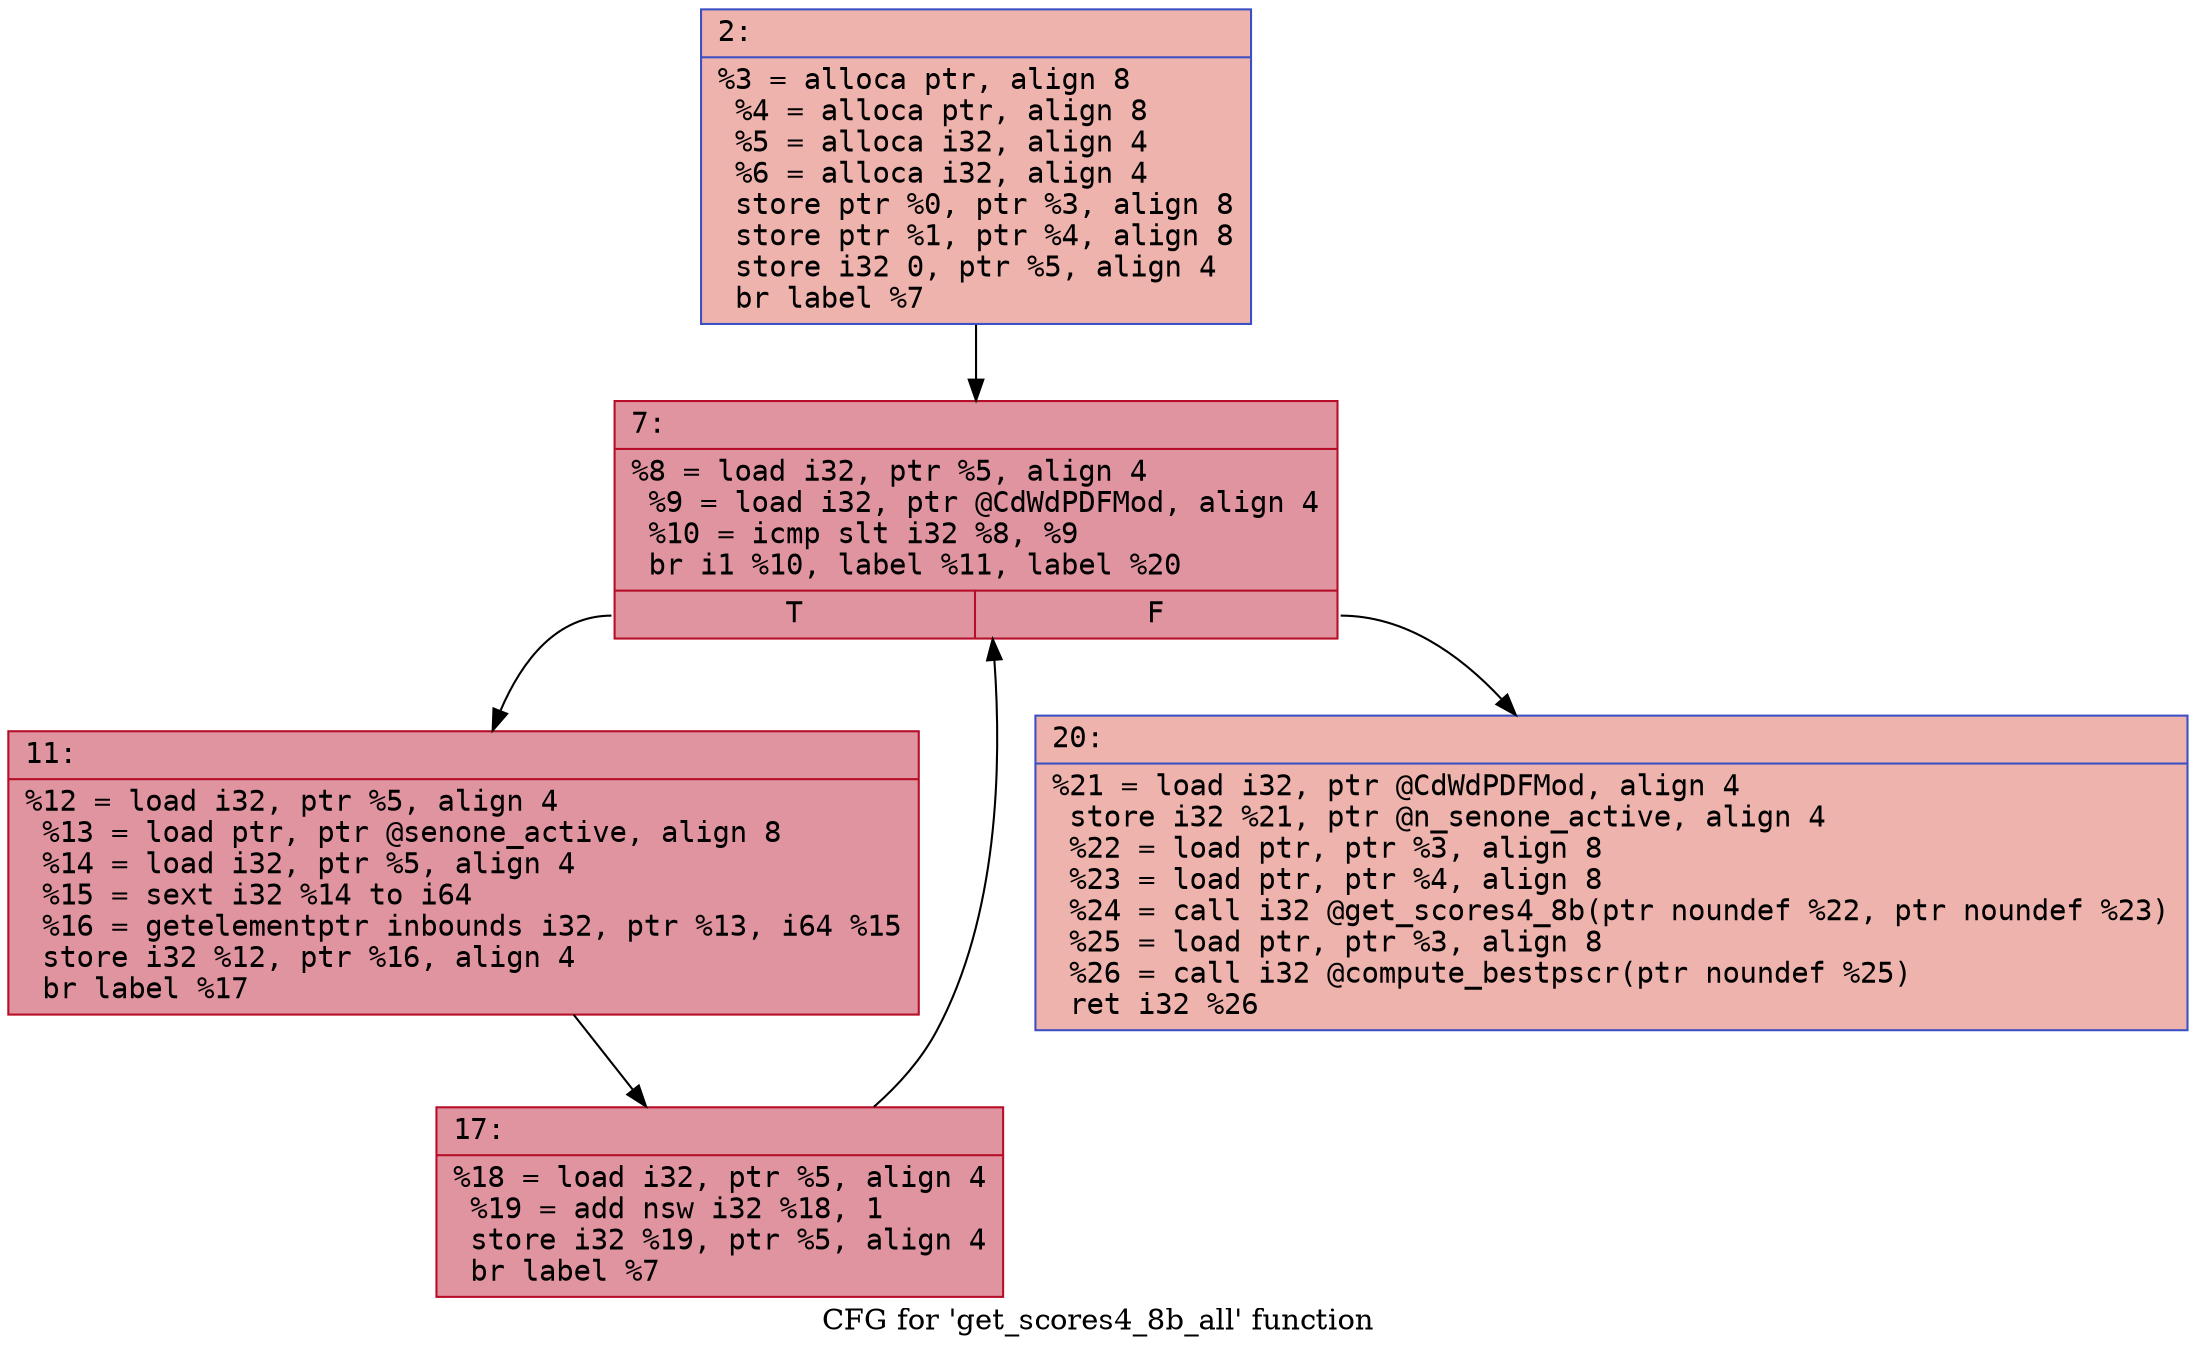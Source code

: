 digraph "CFG for 'get_scores4_8b_all' function" {
	label="CFG for 'get_scores4_8b_all' function";

	Node0x600001f434d0 [shape=record,color="#3d50c3ff", style=filled, fillcolor="#d6524470" fontname="Courier",label="{2:\l|  %3 = alloca ptr, align 8\l  %4 = alloca ptr, align 8\l  %5 = alloca i32, align 4\l  %6 = alloca i32, align 4\l  store ptr %0, ptr %3, align 8\l  store ptr %1, ptr %4, align 8\l  store i32 0, ptr %5, align 4\l  br label %7\l}"];
	Node0x600001f434d0 -> Node0x600001f43520[tooltip="2 -> 7\nProbability 100.00%" ];
	Node0x600001f43520 [shape=record,color="#b70d28ff", style=filled, fillcolor="#b70d2870" fontname="Courier",label="{7:\l|  %8 = load i32, ptr %5, align 4\l  %9 = load i32, ptr @CdWdPDFMod, align 4\l  %10 = icmp slt i32 %8, %9\l  br i1 %10, label %11, label %20\l|{<s0>T|<s1>F}}"];
	Node0x600001f43520:s0 -> Node0x600001f43570[tooltip="7 -> 11\nProbability 96.88%" ];
	Node0x600001f43520:s1 -> Node0x600001f43610[tooltip="7 -> 20\nProbability 3.12%" ];
	Node0x600001f43570 [shape=record,color="#b70d28ff", style=filled, fillcolor="#b70d2870" fontname="Courier",label="{11:\l|  %12 = load i32, ptr %5, align 4\l  %13 = load ptr, ptr @senone_active, align 8\l  %14 = load i32, ptr %5, align 4\l  %15 = sext i32 %14 to i64\l  %16 = getelementptr inbounds i32, ptr %13, i64 %15\l  store i32 %12, ptr %16, align 4\l  br label %17\l}"];
	Node0x600001f43570 -> Node0x600001f435c0[tooltip="11 -> 17\nProbability 100.00%" ];
	Node0x600001f435c0 [shape=record,color="#b70d28ff", style=filled, fillcolor="#b70d2870" fontname="Courier",label="{17:\l|  %18 = load i32, ptr %5, align 4\l  %19 = add nsw i32 %18, 1\l  store i32 %19, ptr %5, align 4\l  br label %7\l}"];
	Node0x600001f435c0 -> Node0x600001f43520[tooltip="17 -> 7\nProbability 100.00%" ];
	Node0x600001f43610 [shape=record,color="#3d50c3ff", style=filled, fillcolor="#d6524470" fontname="Courier",label="{20:\l|  %21 = load i32, ptr @CdWdPDFMod, align 4\l  store i32 %21, ptr @n_senone_active, align 4\l  %22 = load ptr, ptr %3, align 8\l  %23 = load ptr, ptr %4, align 8\l  %24 = call i32 @get_scores4_8b(ptr noundef %22, ptr noundef %23)\l  %25 = load ptr, ptr %3, align 8\l  %26 = call i32 @compute_bestpscr(ptr noundef %25)\l  ret i32 %26\l}"];
}
